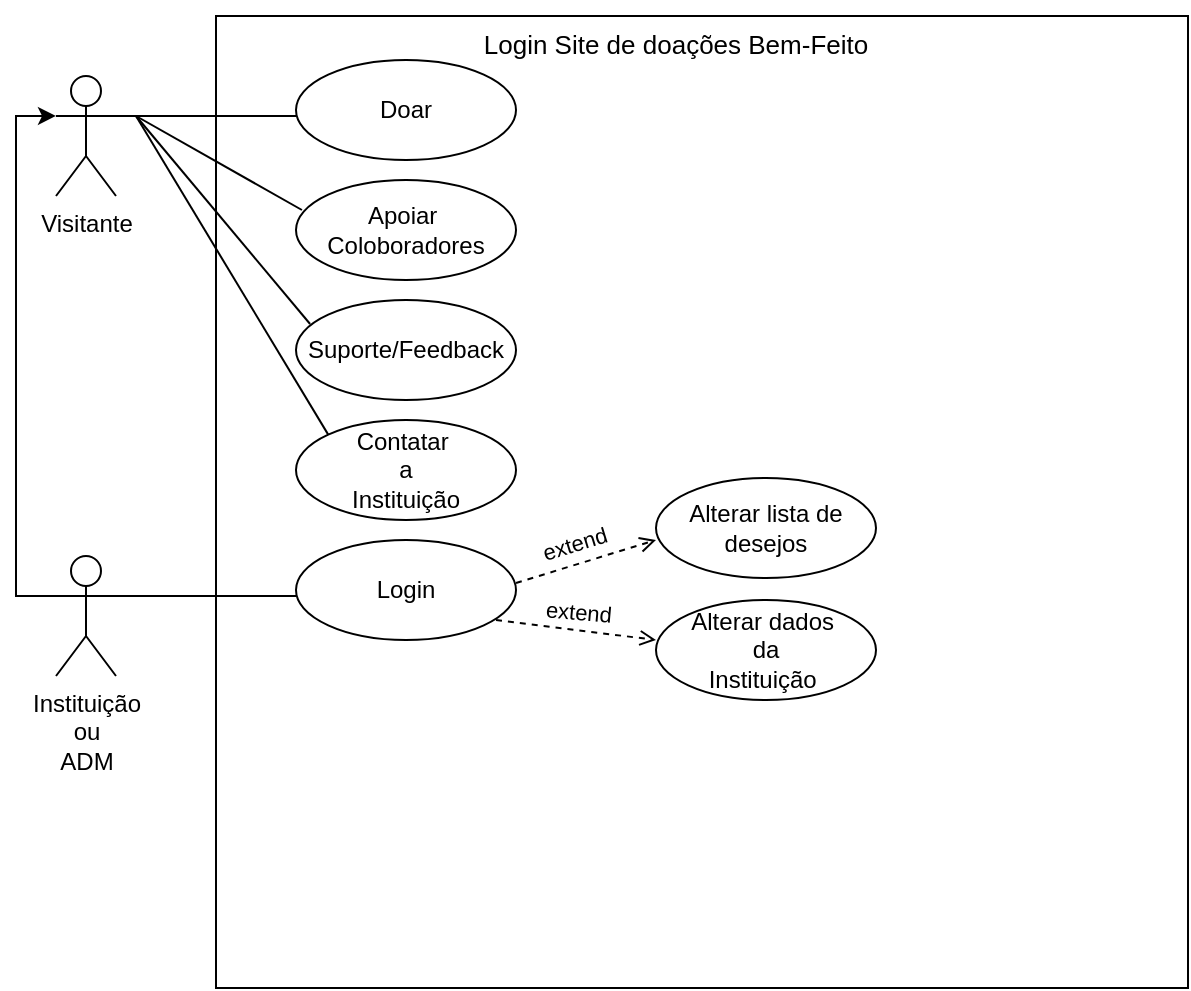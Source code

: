 <mxfile version="27.1.6">
  <diagram name="Página-1" id="vyKvVYCuz1J2oj9MiSdE">
    <mxGraphModel dx="1426" dy="1928" grid="1" gridSize="10" guides="1" tooltips="1" connect="1" arrows="1" fold="1" page="1" pageScale="1" pageWidth="827" pageHeight="1169" math="0" shadow="0">
      <root>
        <mxCell id="0" />
        <mxCell id="1" parent="0" />
        <mxCell id="e7VwcULazJnpzLRZF0wZ-1" value="Visitante" style="shape=umlActor;verticalLabelPosition=bottom;verticalAlign=top;html=1;outlineConnect=0;" parent="1" vertex="1">
          <mxGeometry x="80" y="-932" width="30" height="60" as="geometry" />
        </mxCell>
        <mxCell id="e7VwcULazJnpzLRZF0wZ-2" value="&lt;hr&gt;&lt;hr&gt;" style="whiteSpace=wrap;html=1;aspect=fixed;" parent="1" vertex="1">
          <mxGeometry x="160" y="-962" width="486" height="486" as="geometry" />
        </mxCell>
        <mxCell id="e7VwcULazJnpzLRZF0wZ-3" value="Instituição&lt;br&gt;ou&lt;br&gt;&lt;div&gt;ADM&lt;/div&gt;" style="shape=umlActor;verticalLabelPosition=bottom;verticalAlign=top;html=1;outlineConnect=0;" parent="1" vertex="1">
          <mxGeometry x="80" y="-692" width="30" height="60" as="geometry" />
        </mxCell>
        <mxCell id="e7VwcULazJnpzLRZF0wZ-4" value="Login" style="ellipse;whiteSpace=wrap;html=1;" parent="1" vertex="1">
          <mxGeometry x="200" y="-700" width="110" height="50" as="geometry" />
        </mxCell>
        <UserObject label="&lt;font style=&quot;font-size: 13px;&quot;&gt;Login Site de doações Bem-Feito&lt;/font&gt;" placeholders="1" name="Variable" id="e7VwcULazJnpzLRZF0wZ-6">
          <mxCell style="text;html=1;strokeColor=none;fillColor=none;align=center;verticalAlign=middle;whiteSpace=wrap;overflow=hidden;" parent="1" vertex="1">
            <mxGeometry x="270" y="-970" width="240" height="44" as="geometry" />
          </mxCell>
        </UserObject>
        <mxCell id="e7VwcULazJnpzLRZF0wZ-9" style="edgeStyle=orthogonalEdgeStyle;rounded=0;orthogonalLoop=1;jettySize=auto;html=1;exitX=0;exitY=0.333;exitDx=0;exitDy=0;exitPerimeter=0;entryX=0;entryY=0.333;entryDx=0;entryDy=0;entryPerimeter=0;" parent="1" source="e7VwcULazJnpzLRZF0wZ-3" target="e7VwcULazJnpzLRZF0wZ-1" edge="1">
          <mxGeometry relative="1" as="geometry" />
        </mxCell>
        <mxCell id="e7VwcULazJnpzLRZF0wZ-15" value="" style="edgeStyle=none;orthogonalLoop=1;jettySize=auto;html=1;rounded=0;endArrow=none;startFill=0;" parent="1" edge="1">
          <mxGeometry width="100" relative="1" as="geometry">
            <mxPoint x="110" y="-912" as="sourcePoint" />
            <mxPoint x="200" y="-912" as="targetPoint" />
            <Array as="points">
              <mxPoint x="160" y="-912" />
            </Array>
          </mxGeometry>
        </mxCell>
        <mxCell id="e7VwcULazJnpzLRZF0wZ-22" value="&lt;font&gt;Apoiar&amp;nbsp;&lt;/font&gt;&lt;div&gt;&lt;font&gt;Coloboradores&lt;/font&gt;&lt;/div&gt;" style="ellipse;whiteSpace=wrap;html=1;" parent="1" vertex="1">
          <mxGeometry x="200" y="-880" width="110" height="50" as="geometry" />
        </mxCell>
        <mxCell id="VftM1EwZa3hSBhcoJhMB-2" value="Alterar dados&amp;nbsp;&lt;div&gt;da&lt;/div&gt;&lt;div&gt;Instituição&amp;nbsp;&lt;/div&gt;" style="ellipse;whiteSpace=wrap;html=1;" parent="1" vertex="1">
          <mxGeometry x="380" y="-670" width="110" height="50" as="geometry" />
        </mxCell>
        <mxCell id="VftM1EwZa3hSBhcoJhMB-3" value="" style="edgeStyle=none;orthogonalLoop=1;jettySize=auto;html=1;rounded=0;endArrow=none;startFill=0;" parent="1" edge="1">
          <mxGeometry width="100" relative="1" as="geometry">
            <mxPoint x="110" y="-672" as="sourcePoint" />
            <mxPoint x="200" y="-672" as="targetPoint" />
            <Array as="points">
              <mxPoint x="160" y="-672" />
            </Array>
          </mxGeometry>
        </mxCell>
        <mxCell id="1QNMURvAYeULJM6w-lUa-2" value="" style="orthogonalLoop=1;jettySize=auto;html=1;rounded=0;endArrow=open;startFill=0;dashed=1;endFill=0;" parent="1" edge="1">
          <mxGeometry width="100" relative="1" as="geometry">
            <mxPoint x="310" y="-678.5" as="sourcePoint" />
            <mxPoint x="380" y="-700" as="targetPoint" />
          </mxGeometry>
        </mxCell>
        <mxCell id="1QNMURvAYeULJM6w-lUa-4" value="extend" style="text;html=1;align=center;verticalAlign=middle;resizable=0;points=[];autosize=1;strokeColor=none;fillColor=none;rotation=5;fontSize=11;" parent="1" vertex="1">
          <mxGeometry x="311" y="-679" width="60" height="30" as="geometry" />
        </mxCell>
        <mxCell id="1QNMURvAYeULJM6w-lUa-6" value="Alterar lista de&lt;div&gt;desejos&lt;/div&gt;" style="ellipse;whiteSpace=wrap;html=1;" parent="1" vertex="1">
          <mxGeometry x="380" y="-731" width="110" height="50" as="geometry" />
        </mxCell>
        <mxCell id="1QNMURvAYeULJM6w-lUa-8" value="Suporte/Feedback" style="ellipse;whiteSpace=wrap;html=1;" parent="1" vertex="1">
          <mxGeometry x="200" y="-820" width="110" height="50" as="geometry" />
        </mxCell>
        <mxCell id="1QNMURvAYeULJM6w-lUa-9" value="" style="orthogonalLoop=1;jettySize=auto;html=1;rounded=0;endArrow=none;startFill=0;entryX=0.064;entryY=0.24;entryDx=0;entryDy=0;entryPerimeter=0;" parent="1" target="1QNMURvAYeULJM6w-lUa-8" edge="1">
          <mxGeometry width="100" relative="1" as="geometry">
            <mxPoint x="120" y="-912" as="sourcePoint" />
            <mxPoint x="200" y="-862" as="targetPoint" />
          </mxGeometry>
        </mxCell>
        <mxCell id="1QNMURvAYeULJM6w-lUa-12" value="Contatar&amp;nbsp;&lt;div&gt;a&lt;/div&gt;&lt;div&gt;Instituição&lt;/div&gt;" style="ellipse;whiteSpace=wrap;html=1;" parent="1" vertex="1">
          <mxGeometry x="200" y="-760" width="110" height="50" as="geometry" />
        </mxCell>
        <mxCell id="1QNMURvAYeULJM6w-lUa-13" value="" style="orthogonalLoop=1;jettySize=auto;html=1;rounded=0;endArrow=none;startFill=0;entryX=0;entryY=0;entryDx=0;entryDy=0;" parent="1" target="1QNMURvAYeULJM6w-lUa-12" edge="1">
          <mxGeometry width="100" relative="1" as="geometry">
            <mxPoint x="120" y="-912" as="sourcePoint" />
            <mxPoint x="220" y="-802" as="targetPoint" />
          </mxGeometry>
        </mxCell>
        <mxCell id="1QNMURvAYeULJM6w-lUa-14" value="Doar" style="ellipse;whiteSpace=wrap;html=1;" parent="1" vertex="1">
          <mxGeometry x="200" y="-940" width="110" height="50" as="geometry" />
        </mxCell>
        <mxCell id="1QNMURvAYeULJM6w-lUa-15" value="" style="orthogonalLoop=1;jettySize=auto;html=1;rounded=0;endArrow=open;startFill=0;dashed=1;endFill=0;" parent="1" edge="1">
          <mxGeometry width="100" relative="1" as="geometry">
            <mxPoint x="300" y="-660" as="sourcePoint" />
            <mxPoint x="380" y="-650" as="targetPoint" />
          </mxGeometry>
        </mxCell>
        <mxCell id="1QNMURvAYeULJM6w-lUa-18" value="extend" style="text;html=1;align=center;verticalAlign=middle;resizable=0;points=[];autosize=1;strokeColor=none;fillColor=none;fontSize=11;rotation=343;" parent="1" vertex="1">
          <mxGeometry x="309" y="-713" width="60" height="30" as="geometry" />
        </mxCell>
        <mxCell id="Nxh9h5I1cULK8k-Ws4DC-10" value="" style="orthogonalLoop=1;jettySize=auto;html=1;rounded=0;endArrow=none;startFill=0;entryX=0.027;entryY=0.3;entryDx=0;entryDy=0;entryPerimeter=0;" edge="1" parent="1" target="e7VwcULazJnpzLRZF0wZ-22">
          <mxGeometry width="100" relative="1" as="geometry">
            <mxPoint x="120" y="-912" as="sourcePoint" />
            <mxPoint x="210" y="-872" as="targetPoint" />
          </mxGeometry>
        </mxCell>
      </root>
    </mxGraphModel>
  </diagram>
</mxfile>
